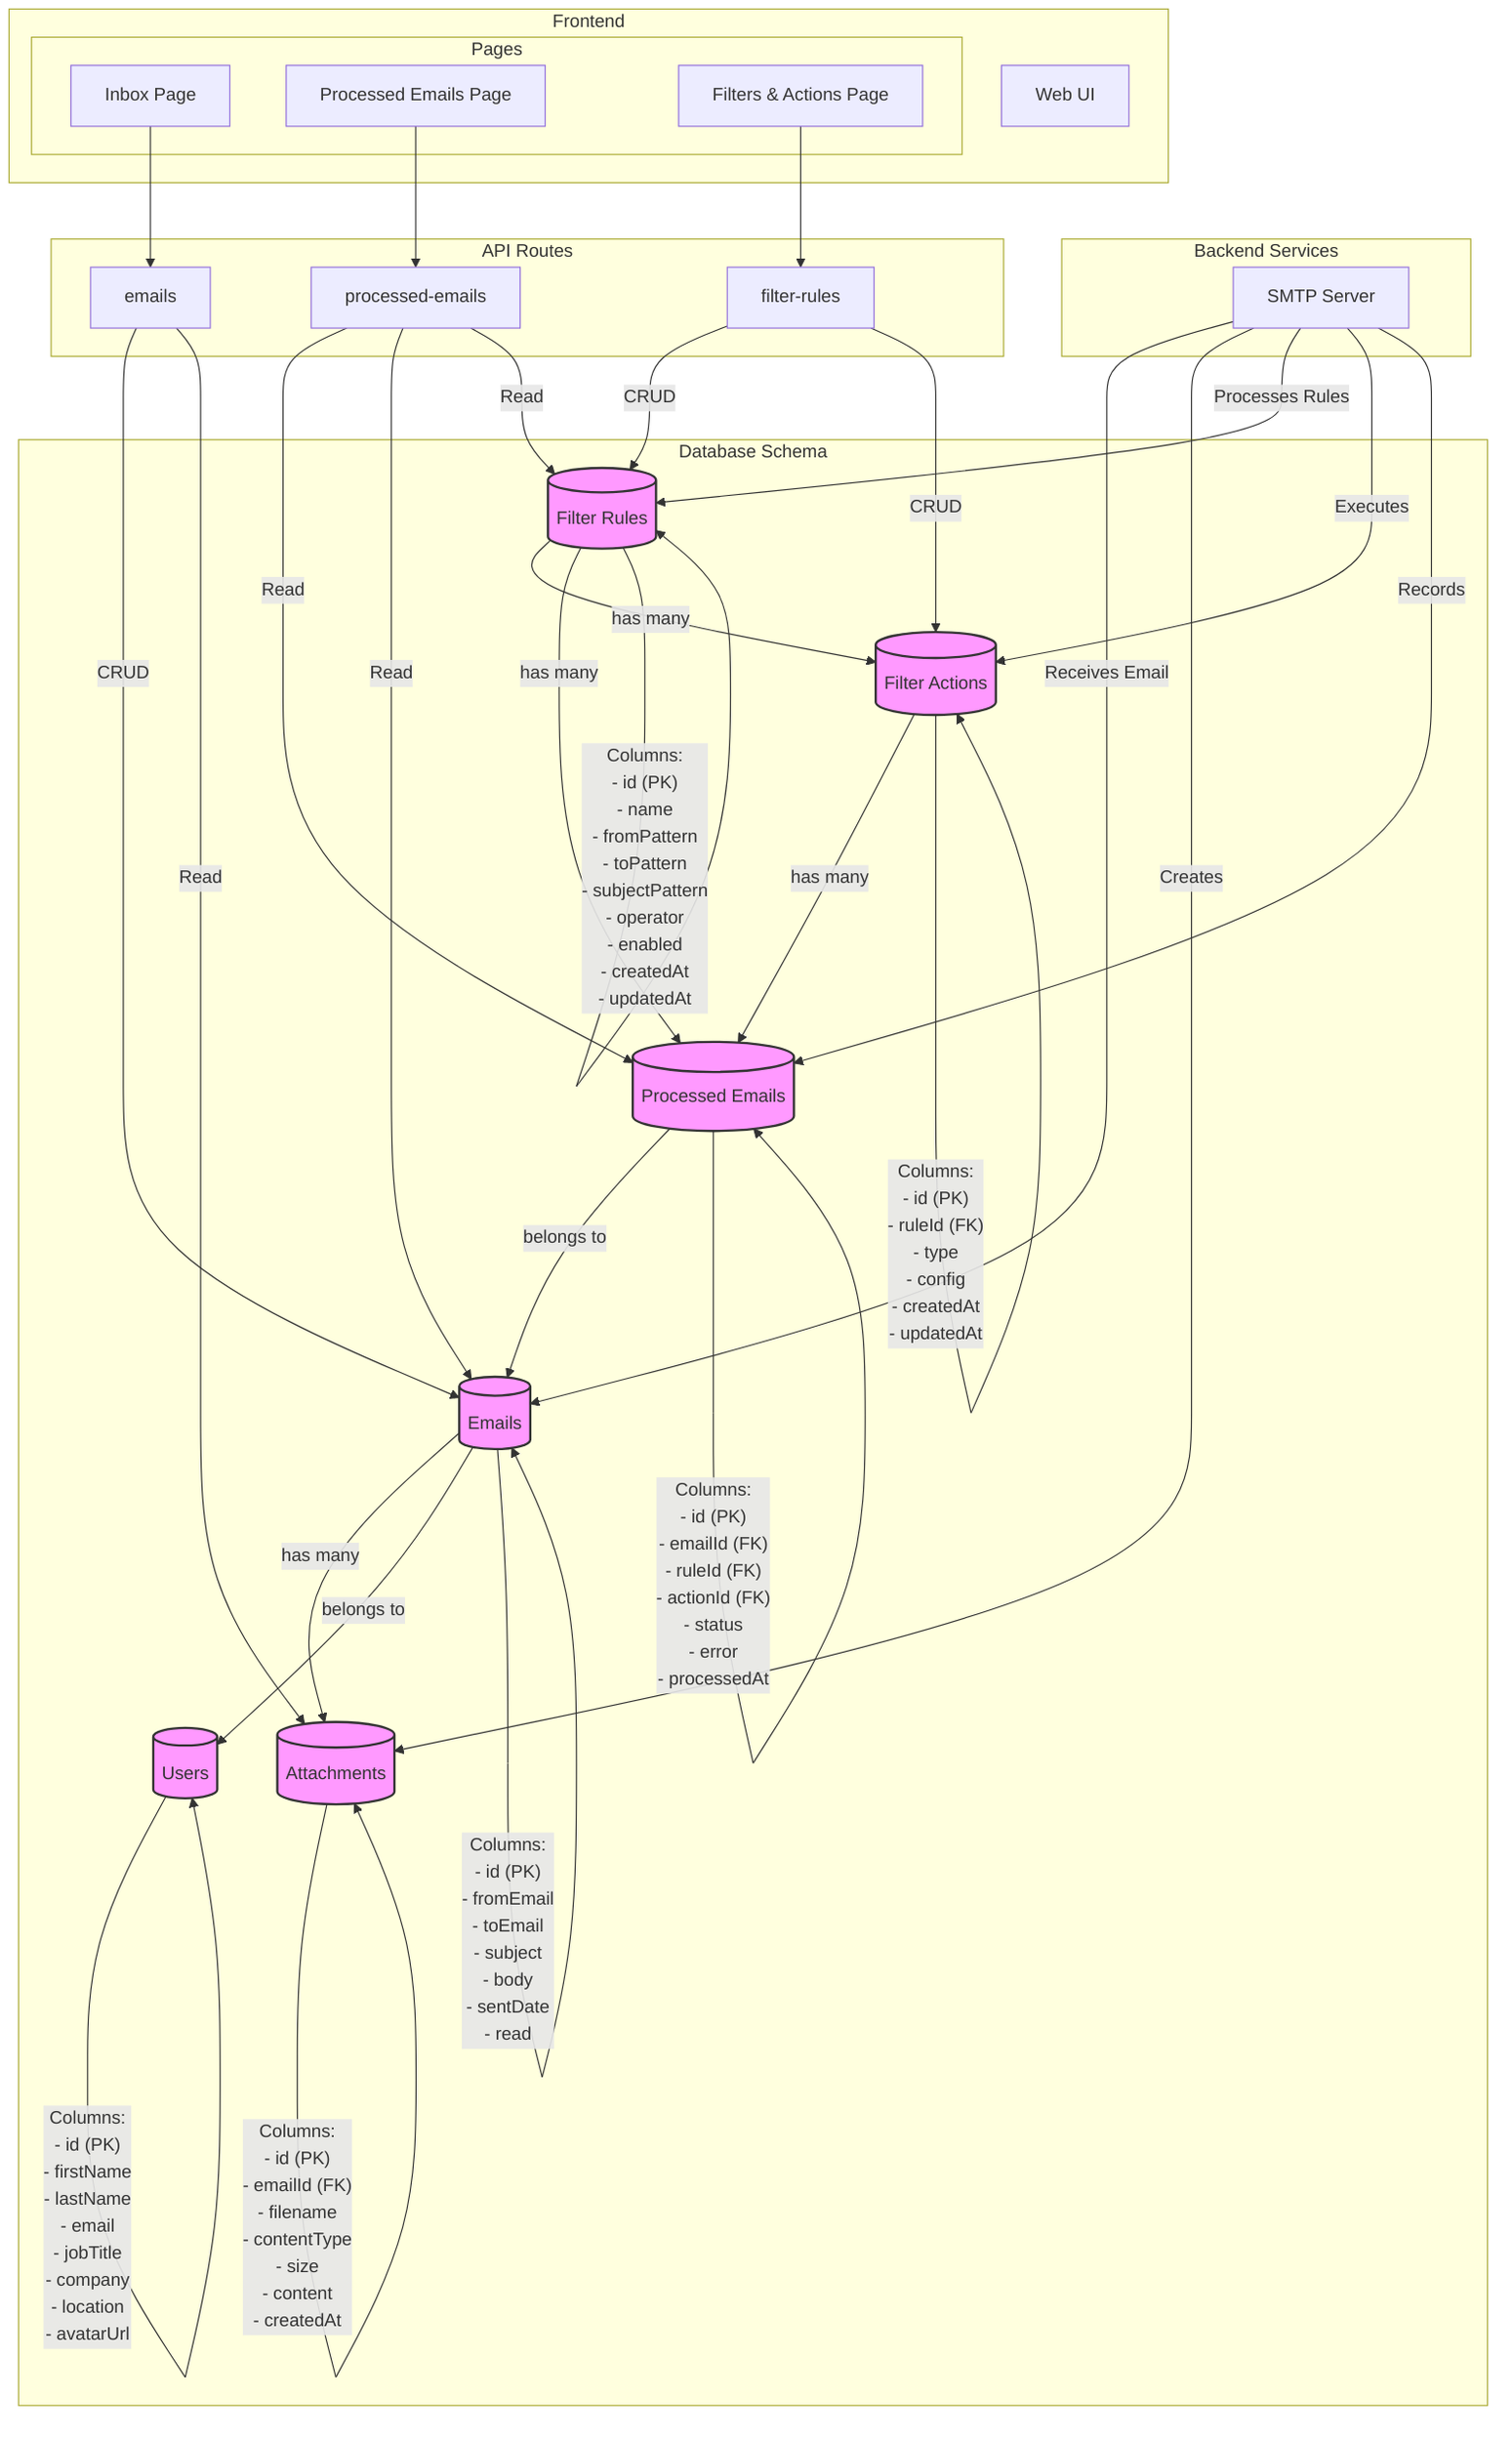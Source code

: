 graph TB
    subgraph "Frontend"
        WebUI[Web UI]
        subgraph "Pages"
            InboxPage[Inbox Page]
            ProcessedPage[Processed Emails Page]
            FiltersPage[Filters & Actions Page]
        end
    end

    subgraph "Backend Services"
        SMTP[SMTP Server]
    end

    subgraph "Database Schema"
        Users[(Users)]
        Emails[(Emails)]
        Attachments[(Attachments)]
        FilterRules[(Filter Rules)]
        FilterActions[(Filter Actions)]
        ProcessedEmails[(Processed Emails)]
    end

    subgraph "API Routes"
        EmailsAPI[emails]
        FilterRulesAPI[filter-rules]
        ProcessedEmailsAPI[processed-emails]
    end

    %% Frontend to API Connections
    InboxPage --> EmailsAPI
    ProcessedPage --> ProcessedEmailsAPI
    FiltersPage --> FilterRulesAPI

    %% SMTP Server Flow
    SMTP -->|Receives Email| Emails
    SMTP -->|Creates| Attachments
    SMTP -->|Processes Rules| FilterRules
    SMTP -->|Executes| FilterActions
    SMTP -->|Records| ProcessedEmails

    %% API to Database Connections
    EmailsAPI -->|CRUD| Emails
    EmailsAPI -->|Read| Attachments
    FilterRulesAPI -->|CRUD| FilterRules
    FilterRulesAPI -->|CRUD| FilterActions
    ProcessedEmailsAPI -->|Read| ProcessedEmails
    ProcessedEmailsAPI -->|Read| Emails
    ProcessedEmailsAPI -->|Read| FilterRules

    %% Database Relations
    Emails -->|has many| Attachments
    Emails -->|belongs to| Users
    FilterRules -->|has many| FilterActions
    FilterRules -->|has many| ProcessedEmails
    FilterActions -->|has many| ProcessedEmails
    ProcessedEmails -->|belongs to| Emails

    %% Table Schemas
    classDef table fill:#f9f,stroke:#333,stroke-width:2px
    class Users,Emails,Attachments,FilterRules,FilterActions,ProcessedEmails table

    %% Schema Details
    Users -->|"Columns:
    - id (PK)
    - firstName
    - lastName
    - email
    - jobTitle
    - company
    - location
    - avatarUrl"| Users

    Emails -->|"Columns:
    - id (PK)
    - fromEmail
    - toEmail
    - subject
    - body
    - sentDate
    - read"| Emails

    Attachments -->|"Columns:
    - id (PK)
    - emailId (FK)
    - filename
    - contentType
    - size
    - content
    - createdAt"| Attachments

    FilterRules -->|"Columns:
    - id (PK)
    - name
    - fromPattern
    - toPattern
    - subjectPattern
    - operator
    - enabled
    - createdAt
    - updatedAt"| FilterRules

    FilterActions -->|"Columns:
    - id (PK)
    - ruleId (FK)
    - type
    - config
    - createdAt
    - updatedAt"| FilterActions

    ProcessedEmails -->|"Columns:
    - id (PK)
    - emailId (FK)
    - ruleId (FK)
    - actionId (FK)
    - status
    - error
    - processedAt"| ProcessedEmails